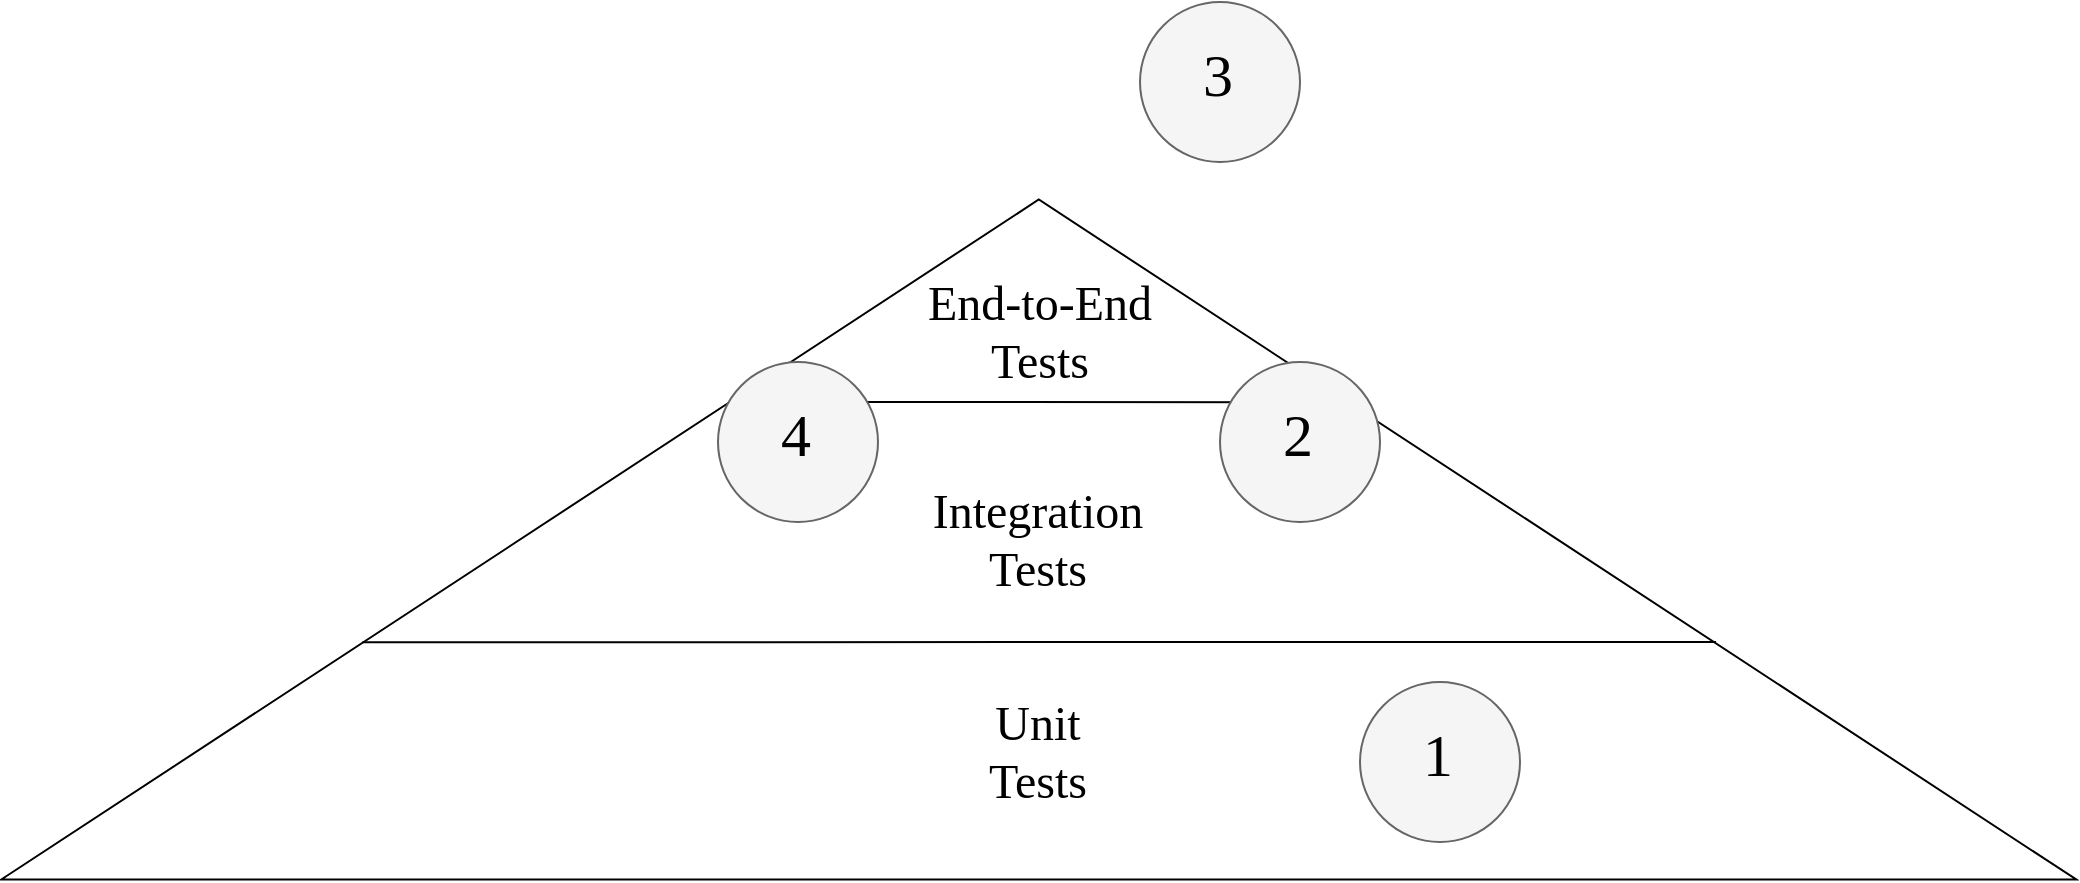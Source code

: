 <mxfile version="13.10.0" type="device"><diagram id="alvv-GuICsSYwdAv6l3-" name="Page-1"><mxGraphModel dx="1422" dy="763" grid="1" gridSize="10" guides="1" tooltips="1" connect="1" arrows="1" fold="1" page="1" pageScale="1" pageWidth="1100" pageHeight="850" math="0" shadow="0"><root><mxCell id="0"/><mxCell id="1" parent="0"/><mxCell id="45U4q9xOIcO4NUkQoXzb-2" value="" style="triangle;whiteSpace=wrap;html=1;rotation=-90;" parent="1" vertex="1"><mxGeometry x="389.38" y="-209.99" width="340" height="1037.5" as="geometry"/></mxCell><mxCell id="45U4q9xOIcO4NUkQoXzb-4" value="" style="endArrow=none;html=1;exitX=0.349;exitY=0.174;exitDx=0;exitDy=0;exitPerimeter=0;" parent="1" source="45U4q9xOIcO4NUkQoXzb-2" edge="1"><mxGeometry width="50" height="50" relative="1" as="geometry"><mxPoint x="10" y="360" as="sourcePoint"/><mxPoint x="898" y="360" as="targetPoint"/></mxGeometry></mxCell><mxCell id="45U4q9xOIcO4NUkQoXzb-5" value="" style="endArrow=none;html=1;entryX=0.702;entryY=0.655;entryDx=0;entryDy=0;entryPerimeter=0;" parent="1" edge="1"><mxGeometry width="50" height="50" relative="1" as="geometry"><mxPoint x="406" y="240" as="sourcePoint"/><mxPoint x="716.193" y="240.08" as="targetPoint"/></mxGeometry></mxCell><mxCell id="45U4q9xOIcO4NUkQoXzb-6" value="&lt;div style=&quot;font-size: 24px&quot;&gt;&lt;font style=&quot;font-size: 24px&quot; face=&quot;Tahoma&quot;&gt;End-to-End&lt;/font&gt;&lt;/div&gt;&lt;div style=&quot;font-size: 24px&quot;&gt;&lt;font style=&quot;font-size: 24px&quot; face=&quot;Tahoma&quot;&gt; Tests&lt;/font&gt;&lt;/div&gt;" style="text;html=1;strokeColor=none;fillColor=none;align=center;verticalAlign=middle;whiteSpace=wrap;rounded=0;" parent="1" vertex="1"><mxGeometry x="490" y="170" width="140" height="70" as="geometry"/></mxCell><mxCell id="45U4q9xOIcO4NUkQoXzb-7" value="&lt;div style=&quot;font-size: 24px&quot;&gt;&lt;font style=&quot;font-size: 24px&quot; face=&quot;Tahoma&quot;&gt;Integration&lt;/font&gt;&lt;/div&gt;&lt;div style=&quot;font-size: 24px&quot;&gt;&lt;font style=&quot;font-size: 24px&quot; face=&quot;Tahoma&quot;&gt; Tests&lt;/font&gt;&lt;/div&gt;" style="text;html=1;strokeColor=none;fillColor=none;align=center;verticalAlign=middle;whiteSpace=wrap;rounded=0;" parent="1" vertex="1"><mxGeometry x="489.38" y="273.76" width="140" height="70" as="geometry"/></mxCell><mxCell id="45U4q9xOIcO4NUkQoXzb-8" value="&lt;div style=&quot;font-size: 24px&quot;&gt;&lt;font style=&quot;font-size: 24px&quot; face=&quot;Tahoma&quot;&gt;Unit &lt;br&gt;&lt;/font&gt;&lt;/div&gt;&lt;div style=&quot;font-size: 24px&quot;&gt;&lt;font style=&quot;font-size: 24px&quot; face=&quot;Tahoma&quot;&gt;Tests&lt;/font&gt;&lt;/div&gt;" style="text;html=1;strokeColor=none;fillColor=none;align=center;verticalAlign=middle;whiteSpace=wrap;rounded=0;" parent="1" vertex="1"><mxGeometry x="489.38" y="380" width="140" height="70" as="geometry"/></mxCell><mxCell id="45U4q9xOIcO4NUkQoXzb-12" value="" style="group" parent="1" vertex="1" connectable="0"><mxGeometry x="720" y="380" width="80" height="80" as="geometry"/></mxCell><mxCell id="45U4q9xOIcO4NUkQoXzb-10" value="" style="ellipse;whiteSpace=wrap;html=1;aspect=fixed;fillColor=#f5f5f5;strokeColor=#666666;fontColor=#333333;" parent="45U4q9xOIcO4NUkQoXzb-12" vertex="1"><mxGeometry width="80" height="80" as="geometry"/></mxCell><mxCell id="45U4q9xOIcO4NUkQoXzb-11" value="&lt;font style=&quot;font-size: 30px&quot; face=&quot;Tahoma&quot;&gt;1&lt;/font&gt;" style="text;html=1;strokeColor=none;fillColor=none;align=center;verticalAlign=middle;whiteSpace=wrap;rounded=0;" parent="45U4q9xOIcO4NUkQoXzb-12" vertex="1"><mxGeometry x="19" y="26" width="40" height="20" as="geometry"/></mxCell><mxCell id="45U4q9xOIcO4NUkQoXzb-14" value="" style="group" parent="1" vertex="1" connectable="0"><mxGeometry x="650" y="220" width="80" height="80" as="geometry"/></mxCell><mxCell id="45U4q9xOIcO4NUkQoXzb-15" value="" style="ellipse;whiteSpace=wrap;html=1;aspect=fixed;fillColor=#f5f5f5;strokeColor=#666666;fontColor=#333333;" parent="45U4q9xOIcO4NUkQoXzb-14" vertex="1"><mxGeometry width="80" height="80" as="geometry"/></mxCell><mxCell id="45U4q9xOIcO4NUkQoXzb-16" value="&lt;font style=&quot;font-size: 30px&quot; face=&quot;Tahoma&quot;&gt;2&lt;/font&gt;" style="text;html=1;strokeColor=none;fillColor=none;align=center;verticalAlign=middle;whiteSpace=wrap;rounded=0;" parent="45U4q9xOIcO4NUkQoXzb-14" vertex="1"><mxGeometry x="19" y="26" width="40" height="20" as="geometry"/></mxCell><mxCell id="45U4q9xOIcO4NUkQoXzb-18" value="" style="group" parent="1" vertex="1" connectable="0"><mxGeometry x="610" y="40" width="80" height="80" as="geometry"/></mxCell><mxCell id="45U4q9xOIcO4NUkQoXzb-19" value="" style="ellipse;whiteSpace=wrap;html=1;aspect=fixed;fillColor=#f5f5f5;strokeColor=#666666;fontColor=#333333;" parent="45U4q9xOIcO4NUkQoXzb-18" vertex="1"><mxGeometry width="80" height="80" as="geometry"/></mxCell><mxCell id="45U4q9xOIcO4NUkQoXzb-20" value="&lt;font style=&quot;font-size: 30px&quot; face=&quot;Tahoma&quot;&gt;3&lt;/font&gt;" style="text;html=1;strokeColor=none;fillColor=none;align=center;verticalAlign=middle;whiteSpace=wrap;rounded=0;" parent="45U4q9xOIcO4NUkQoXzb-18" vertex="1"><mxGeometry x="19" y="26" width="40" height="20" as="geometry"/></mxCell><mxCell id="lrHJoB_mlF5ZzjVioRTy-1" value="" style="group" vertex="1" connectable="0" parent="1"><mxGeometry x="399" y="220" width="80" height="80" as="geometry"/></mxCell><mxCell id="lrHJoB_mlF5ZzjVioRTy-2" value="" style="ellipse;whiteSpace=wrap;html=1;aspect=fixed;fillColor=#f5f5f5;strokeColor=#666666;fontColor=#333333;" vertex="1" parent="lrHJoB_mlF5ZzjVioRTy-1"><mxGeometry width="80" height="80" as="geometry"/></mxCell><mxCell id="lrHJoB_mlF5ZzjVioRTy-3" value="&lt;font style=&quot;font-size: 30px&quot; face=&quot;Tahoma&quot;&gt;4&lt;/font&gt;" style="text;html=1;strokeColor=none;fillColor=none;align=center;verticalAlign=middle;whiteSpace=wrap;rounded=0;" vertex="1" parent="lrHJoB_mlF5ZzjVioRTy-1"><mxGeometry x="19" y="26" width="40" height="20" as="geometry"/></mxCell></root></mxGraphModel></diagram></mxfile>